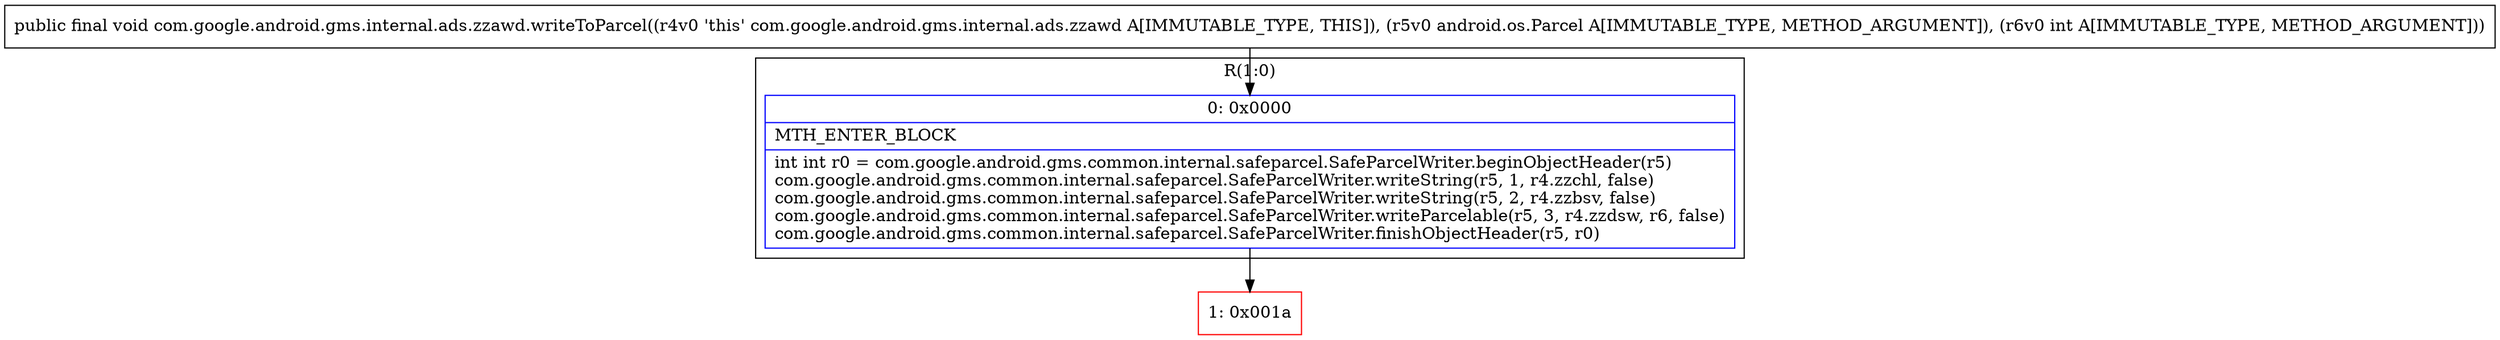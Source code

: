digraph "CFG forcom.google.android.gms.internal.ads.zzawd.writeToParcel(Landroid\/os\/Parcel;I)V" {
subgraph cluster_Region_1852489052 {
label = "R(1:0)";
node [shape=record,color=blue];
Node_0 [shape=record,label="{0\:\ 0x0000|MTH_ENTER_BLOCK\l|int int r0 = com.google.android.gms.common.internal.safeparcel.SafeParcelWriter.beginObjectHeader(r5)\lcom.google.android.gms.common.internal.safeparcel.SafeParcelWriter.writeString(r5, 1, r4.zzchl, false)\lcom.google.android.gms.common.internal.safeparcel.SafeParcelWriter.writeString(r5, 2, r4.zzbsv, false)\lcom.google.android.gms.common.internal.safeparcel.SafeParcelWriter.writeParcelable(r5, 3, r4.zzdsw, r6, false)\lcom.google.android.gms.common.internal.safeparcel.SafeParcelWriter.finishObjectHeader(r5, r0)\l}"];
}
Node_1 [shape=record,color=red,label="{1\:\ 0x001a}"];
MethodNode[shape=record,label="{public final void com.google.android.gms.internal.ads.zzawd.writeToParcel((r4v0 'this' com.google.android.gms.internal.ads.zzawd A[IMMUTABLE_TYPE, THIS]), (r5v0 android.os.Parcel A[IMMUTABLE_TYPE, METHOD_ARGUMENT]), (r6v0 int A[IMMUTABLE_TYPE, METHOD_ARGUMENT])) }"];
MethodNode -> Node_0;
Node_0 -> Node_1;
}

